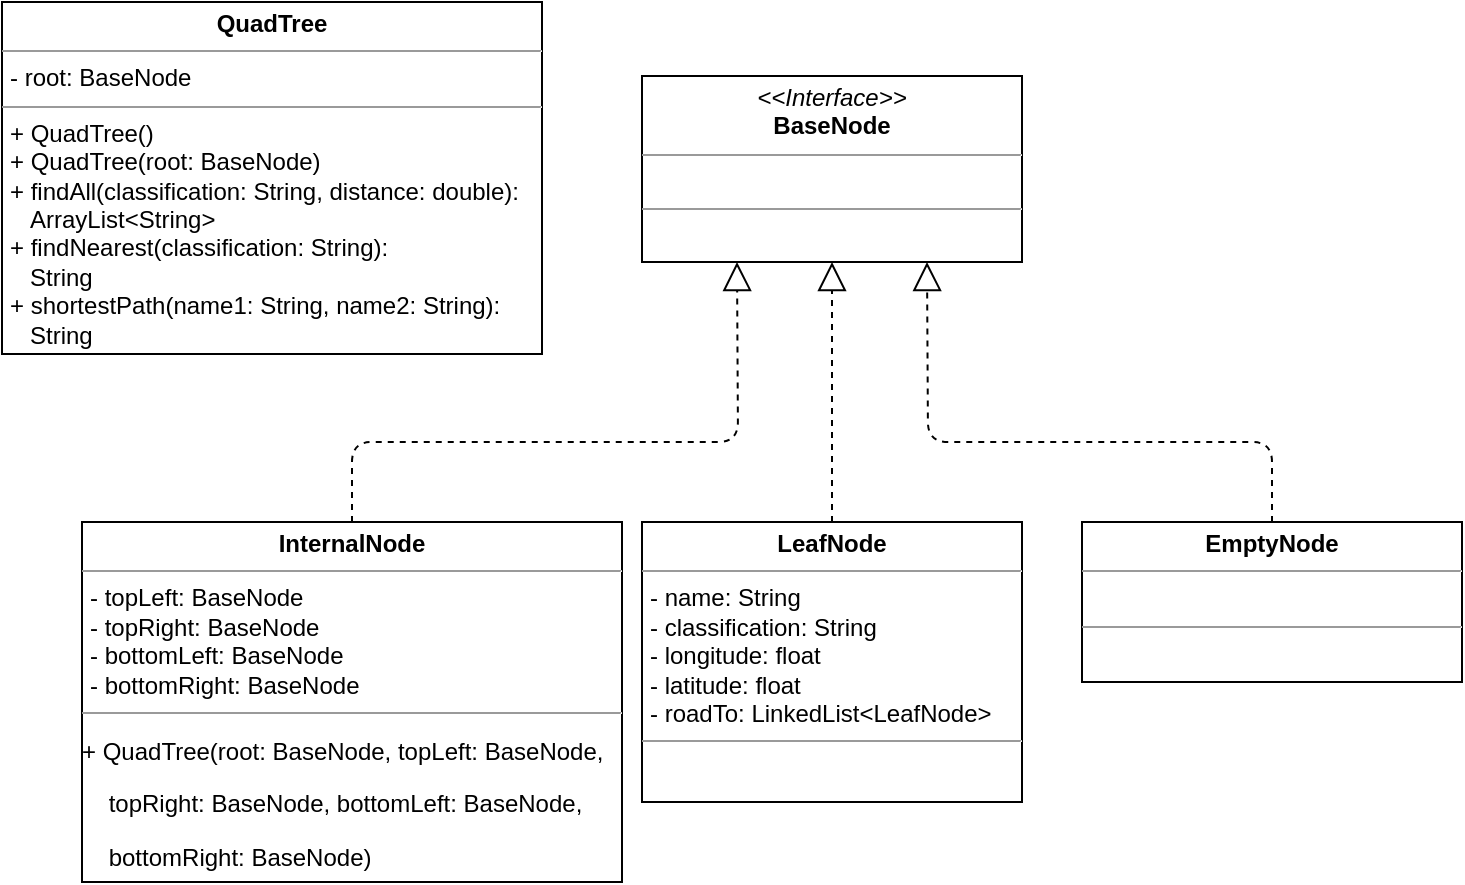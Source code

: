 <mxfile version="10.6.0" type="device"><diagram name="Page-1" id="c4acf3e9-155e-7222-9cf6-157b1a14988f"><mxGraphModel dx="1154" dy="766" grid="1" gridSize="10" guides="1" tooltips="1" connect="1" arrows="1" fold="1" page="1" pageScale="1" pageWidth="850" pageHeight="1100" background="#ffffff" math="0" shadow="0"><root><mxCell id="0"/><mxCell id="1" parent="0"/><mxCell id="5d2195bd80daf111-18" value="&lt;p style=&quot;margin: 0px ; margin-top: 4px ; text-align: center&quot;&gt;&lt;b&gt;QuadTree&lt;/b&gt;&lt;/p&gt;&lt;hr size=&quot;1&quot;&gt;&lt;p style=&quot;margin: 0px ; margin-left: 4px&quot;&gt;- root: BaseNode&lt;br&gt;&lt;/p&gt;&lt;hr size=&quot;1&quot;&gt;&lt;p style=&quot;margin: 0px ; margin-left: 4px&quot;&gt;+ QuadTree()&lt;/p&gt;&lt;p style=&quot;margin: 0px ; margin-left: 4px&quot;&gt;+ QuadTree(root: BaseNode)&lt;/p&gt;&lt;p style=&quot;margin: 0px ; margin-left: 4px&quot;&gt;+ findAll(classification: String, distance: double):&lt;/p&gt;&lt;p style=&quot;margin: 0px ; margin-left: 4px&quot;&gt;&amp;nbsp; &amp;nbsp;ArrayList&amp;lt;String&amp;gt;&lt;/p&gt;&lt;p style=&quot;margin: 0px ; margin-left: 4px&quot;&gt;+ findNearest(classification: String):&lt;/p&gt;&lt;p style=&quot;margin: 0px ; margin-left: 4px&quot;&gt;&amp;nbsp; &amp;nbsp;String&lt;/p&gt;&lt;p style=&quot;margin: 0px ; margin-left: 4px&quot;&gt;+ shortestPath(name1: String, name2: String):&lt;/p&gt;&lt;p style=&quot;margin: 0px ; margin-left: 4px&quot;&gt;&amp;nbsp; &amp;nbsp;String&lt;/p&gt;" style="verticalAlign=top;align=left;overflow=fill;fontSize=12;fontFamily=Helvetica;html=1;rounded=0;shadow=0;comic=0;labelBackgroundColor=none;strokeColor=#000000;strokeWidth=1;fillColor=#ffffff;" parent="1" vertex="1"><mxGeometry x="60" y="70" width="270" height="176" as="geometry"/></mxCell><mxCell id="5CHqDljfWRJ4sPMmm4Z7-1" value="&lt;p style=&quot;margin: 0px ; margin-top: 4px ; text-align: center&quot;&gt;&lt;b&gt;LeafNode&lt;/b&gt;&lt;/p&gt;&lt;hr size=&quot;1&quot;&gt;&lt;p style=&quot;margin: 0px ; margin-left: 4px&quot;&gt;- name: String&lt;/p&gt;&lt;p style=&quot;margin: 0px ; margin-left: 4px&quot;&gt;- classification: String&lt;/p&gt;&lt;p style=&quot;margin: 0px ; margin-left: 4px&quot;&gt;- longitude: float&lt;/p&gt;&lt;p style=&quot;margin: 0px ; margin-left: 4px&quot;&gt;- latitude: float&lt;/p&gt;&lt;p style=&quot;margin: 0px ; margin-left: 4px&quot;&gt;- roadTo: LinkedList&amp;lt;LeafNode&amp;gt;&lt;/p&gt;&lt;hr size=&quot;1&quot;&gt;&lt;p style=&quot;margin: 0px ; margin-left: 4px&quot;&gt;&lt;br&gt;&lt;/p&gt;" style="verticalAlign=top;align=left;overflow=fill;fontSize=12;fontFamily=Helvetica;html=1;rounded=0;shadow=0;comic=0;labelBackgroundColor=none;strokeColor=#000000;strokeWidth=1;fillColor=#ffffff;" vertex="1" parent="1"><mxGeometry x="380" y="330" width="190" height="140" as="geometry"/></mxCell><mxCell id="5CHqDljfWRJ4sPMmm4Z7-2" value="&lt;p style=&quot;margin: 0px ; margin-top: 4px ; text-align: center&quot;&gt;&lt;b&gt;InternalNode&lt;/b&gt;&lt;/p&gt;&lt;hr size=&quot;1&quot;&gt;&lt;p style=&quot;margin: 0px ; margin-left: 4px&quot;&gt;- topLeft: BaseNode&lt;br&gt;&lt;/p&gt;&lt;p style=&quot;margin: 0px ; margin-left: 4px&quot;&gt;- topRight: BaseNode&lt;br&gt;&lt;/p&gt;&lt;p style=&quot;margin: 0px ; margin-left: 4px&quot;&gt;- bottomLeft: BaseNode&lt;br&gt;&lt;/p&gt;&lt;p style=&quot;margin: 0px ; margin-left: 4px&quot;&gt;- bottomRight: BaseNode&lt;br&gt;&lt;/p&gt;&lt;hr size=&quot;1&quot;&gt;&lt;p&gt;+ QuadTree(root: BaseNode,&amp;nbsp;topLeft: BaseNode,&lt;/p&gt;&lt;p&gt;&lt;span&gt;&amp;nbsp; &amp;nbsp; topRight:&amp;nbsp;BaseNode, bottomLeft: BaseNode,&lt;/span&gt;&lt;/p&gt;&lt;p&gt;&lt;span&gt;&amp;nbsp; &amp;nbsp; bottomRight: BaseNode)&lt;/span&gt;&lt;br&gt;&lt;/p&gt;" style="verticalAlign=top;align=left;overflow=fill;fontSize=12;fontFamily=Helvetica;html=1;rounded=0;shadow=0;comic=0;labelBackgroundColor=none;strokeColor=#000000;strokeWidth=1;fillColor=#ffffff;" vertex="1" parent="1"><mxGeometry x="100" y="330" width="270" height="180" as="geometry"/></mxCell><mxCell id="5CHqDljfWRJ4sPMmm4Z7-3" value="&lt;p style=&quot;margin: 0px ; margin-top: 4px ; text-align: center&quot;&gt;&lt;i&gt;&amp;lt;&amp;lt;Interface&amp;gt;&amp;gt;&lt;/i&gt;&lt;br&gt;&lt;b&gt;BaseNode&lt;/b&gt;&lt;/p&gt;&lt;hr size=&quot;1&quot;&gt;&lt;p style=&quot;margin: 0px ; margin-left: 4px&quot;&gt;&lt;br&gt;&lt;/p&gt;&lt;hr size=&quot;1&quot;&gt;&lt;p style=&quot;margin: 0px ; margin-left: 4px&quot;&gt;&lt;br&gt;&lt;/p&gt;" style="verticalAlign=top;align=left;overflow=fill;fontSize=12;fontFamily=Helvetica;html=1;rounded=0;shadow=0;comic=0;labelBackgroundColor=none;strokeColor=#000000;strokeWidth=1;fillColor=#ffffff;" vertex="1" parent="1"><mxGeometry x="380" y="107" width="190" height="93" as="geometry"/></mxCell><mxCell id="5CHqDljfWRJ4sPMmm4Z7-4" value="" style="endArrow=block;dashed=1;endFill=0;endSize=12;html=1;exitX=0.5;exitY=0;exitDx=0;exitDy=0;entryX=0.25;entryY=1;entryDx=0;entryDy=0;" edge="1" parent="1" source="5CHqDljfWRJ4sPMmm4Z7-2" target="5CHqDljfWRJ4sPMmm4Z7-3"><mxGeometry width="160" relative="1" as="geometry"><mxPoint x="70" y="500" as="sourcePoint"/><mxPoint x="230" y="500" as="targetPoint"/><Array as="points"><mxPoint x="235" y="290"/><mxPoint x="428" y="290"/></Array></mxGeometry></mxCell><mxCell id="5CHqDljfWRJ4sPMmm4Z7-5" value="" style="endArrow=block;dashed=1;endFill=0;endSize=12;html=1;exitX=0.5;exitY=0;exitDx=0;exitDy=0;entryX=0.5;entryY=1;entryDx=0;entryDy=0;" edge="1" parent="1" source="5CHqDljfWRJ4sPMmm4Z7-1" target="5CHqDljfWRJ4sPMmm4Z7-3"><mxGeometry width="160" relative="1" as="geometry"><mxPoint x="175" y="350" as="sourcePoint"/><mxPoint x="485" y="257" as="targetPoint"/></mxGeometry></mxCell><mxCell id="5CHqDljfWRJ4sPMmm4Z7-6" value="&lt;p style=&quot;margin: 0px ; margin-top: 4px ; text-align: center&quot;&gt;&lt;b&gt;EmptyNode&lt;/b&gt;&lt;/p&gt;&lt;hr size=&quot;1&quot;&gt;&lt;p style=&quot;margin: 0px ; margin-left: 4px&quot;&gt;&lt;br&gt;&lt;/p&gt;&lt;hr size=&quot;1&quot;&gt;&lt;p style=&quot;margin: 0px ; margin-left: 4px&quot;&gt;&lt;br&gt;&lt;/p&gt;" style="verticalAlign=top;align=left;overflow=fill;fontSize=12;fontFamily=Helvetica;html=1;rounded=0;shadow=0;comic=0;labelBackgroundColor=none;strokeColor=#000000;strokeWidth=1;fillColor=#ffffff;" vertex="1" parent="1"><mxGeometry x="600" y="330" width="190" height="80" as="geometry"/></mxCell><mxCell id="5CHqDljfWRJ4sPMmm4Z7-7" value="" style="endArrow=block;dashed=1;endFill=0;endSize=12;html=1;exitX=0.5;exitY=0;exitDx=0;exitDy=0;entryX=0.75;entryY=1;entryDx=0;entryDy=0;" edge="1" parent="1" source="5CHqDljfWRJ4sPMmm4Z7-6" target="5CHqDljfWRJ4sPMmm4Z7-3"><mxGeometry width="160" relative="1" as="geometry"><mxPoint x="350" y="343" as="sourcePoint"/><mxPoint x="543" y="260" as="targetPoint"/><Array as="points"><mxPoint x="695" y="290"/><mxPoint x="523" y="290"/></Array></mxGeometry></mxCell></root></mxGraphModel></diagram></mxfile>